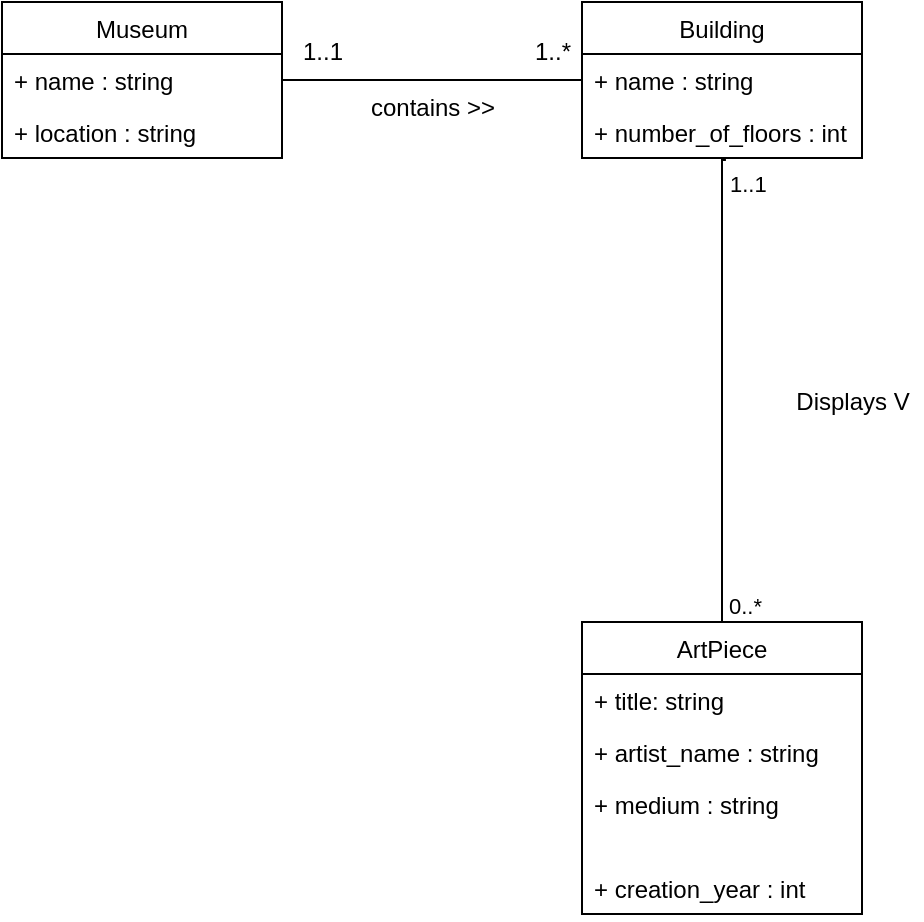 <mxfile version="16.5.3" type="github" pages="2"><diagram id="YKzVc-Pbbdq7oJN-ANTi" name="Page-1"><mxGraphModel dx="946" dy="645" grid="1" gridSize="10" guides="1" tooltips="1" connect="1" arrows="1" fold="1" page="1" pageScale="1" pageWidth="850" pageHeight="1100" math="0" shadow="0"><root><mxCell id="0"/><mxCell id="1" parent="0"/><mxCell id="_PT2yexFk0ipniCqg75b-3" value="Museum" style="swimlane;fontStyle=0;childLayout=stackLayout;horizontal=1;startSize=26;fillColor=none;horizontalStack=0;resizeParent=1;resizeParentMax=0;resizeLast=0;collapsible=1;marginBottom=0;" vertex="1" parent="1"><mxGeometry x="80" y="80" width="140" height="78" as="geometry"/></mxCell><mxCell id="_PT2yexFk0ipniCqg75b-4" value="+ name : string&#10;" style="text;strokeColor=none;fillColor=none;align=left;verticalAlign=top;spacingLeft=4;spacingRight=4;overflow=hidden;rotatable=0;points=[[0,0.5],[1,0.5]];portConstraint=eastwest;" vertex="1" parent="_PT2yexFk0ipniCqg75b-3"><mxGeometry y="26" width="140" height="26" as="geometry"/></mxCell><mxCell id="_PT2yexFk0ipniCqg75b-5" value="+ location : string" style="text;strokeColor=none;fillColor=none;align=left;verticalAlign=top;spacingLeft=4;spacingRight=4;overflow=hidden;rotatable=0;points=[[0,0.5],[1,0.5]];portConstraint=eastwest;" vertex="1" parent="_PT2yexFk0ipniCqg75b-3"><mxGeometry y="52" width="140" height="26" as="geometry"/></mxCell><mxCell id="_PT2yexFk0ipniCqg75b-7" value="Building" style="swimlane;fontStyle=0;childLayout=stackLayout;horizontal=1;startSize=26;fillColor=none;horizontalStack=0;resizeParent=1;resizeParentMax=0;resizeLast=0;collapsible=1;marginBottom=0;" vertex="1" parent="1"><mxGeometry x="370" y="80" width="140" height="78" as="geometry"/></mxCell><mxCell id="_PT2yexFk0ipniCqg75b-8" value="+ name : string" style="text;strokeColor=none;fillColor=none;align=left;verticalAlign=top;spacingLeft=4;spacingRight=4;overflow=hidden;rotatable=0;points=[[0,0.5],[1,0.5]];portConstraint=eastwest;" vertex="1" parent="_PT2yexFk0ipniCqg75b-7"><mxGeometry y="26" width="140" height="26" as="geometry"/></mxCell><mxCell id="_PT2yexFk0ipniCqg75b-9" value="+ number_of_floors : int" style="text;strokeColor=none;fillColor=none;align=left;verticalAlign=top;spacingLeft=4;spacingRight=4;overflow=hidden;rotatable=0;points=[[0,0.5],[1,0.5]];portConstraint=eastwest;" vertex="1" parent="_PT2yexFk0ipniCqg75b-7"><mxGeometry y="52" width="140" height="26" as="geometry"/></mxCell><mxCell id="_PT2yexFk0ipniCqg75b-13" value="" style="line;strokeWidth=1;fillColor=none;align=left;verticalAlign=middle;spacingTop=-1;spacingLeft=3;spacingRight=3;rotatable=0;labelPosition=right;points=[];portConstraint=eastwest;" vertex="1" parent="1"><mxGeometry x="220" y="115" width="150" height="8" as="geometry"/></mxCell><mxCell id="_PT2yexFk0ipniCqg75b-14" value="1..1" style="text;html=1;align=center;verticalAlign=middle;resizable=0;points=[];autosize=1;strokeColor=none;fillColor=none;" vertex="1" parent="1"><mxGeometry x="220" y="95" width="40" height="20" as="geometry"/></mxCell><mxCell id="_PT2yexFk0ipniCqg75b-15" value="1..*" style="text;html=1;align=center;verticalAlign=middle;resizable=0;points=[];autosize=1;strokeColor=none;fillColor=none;" vertex="1" parent="1"><mxGeometry x="340" y="95" width="30" height="20" as="geometry"/></mxCell><mxCell id="_PT2yexFk0ipniCqg75b-16" value="ArtPiece" style="swimlane;fontStyle=0;childLayout=stackLayout;horizontal=1;startSize=26;fillColor=none;horizontalStack=0;resizeParent=1;resizeParentMax=0;resizeLast=0;collapsible=1;marginBottom=0;" vertex="1" parent="1"><mxGeometry x="370" y="390" width="140" height="146" as="geometry"/></mxCell><mxCell id="_PT2yexFk0ipniCqg75b-17" value="+ title: string    " style="text;strokeColor=none;fillColor=none;align=left;verticalAlign=top;spacingLeft=4;spacingRight=4;overflow=hidden;rotatable=0;points=[[0,0.5],[1,0.5]];portConstraint=eastwest;" vertex="1" parent="_PT2yexFk0ipniCqg75b-16"><mxGeometry y="26" width="140" height="26" as="geometry"/></mxCell><mxCell id="_PT2yexFk0ipniCqg75b-18" value="+ artist_name : string" style="text;strokeColor=none;fillColor=none;align=left;verticalAlign=top;spacingLeft=4;spacingRight=4;overflow=hidden;rotatable=0;points=[[0,0.5],[1,0.5]];portConstraint=eastwest;" vertex="1" parent="_PT2yexFk0ipniCqg75b-16"><mxGeometry y="52" width="140" height="26" as="geometry"/></mxCell><mxCell id="_PT2yexFk0ipniCqg75b-19" value="+ medium : string" style="text;strokeColor=none;fillColor=none;align=left;verticalAlign=top;spacingLeft=4;spacingRight=4;overflow=hidden;rotatable=0;points=[[0,0.5],[1,0.5]];portConstraint=eastwest;" vertex="1" parent="_PT2yexFk0ipniCqg75b-16"><mxGeometry y="78" width="140" height="42" as="geometry"/></mxCell><mxCell id="_PT2yexFk0ipniCqg75b-27" value="+ creation_year : int" style="text;strokeColor=none;fillColor=none;align=left;verticalAlign=top;spacingLeft=4;spacingRight=4;overflow=hidden;rotatable=0;points=[[0,0.5],[1,0.5]];portConstraint=eastwest;" vertex="1" parent="_PT2yexFk0ipniCqg75b-16"><mxGeometry y="120" width="140" height="26" as="geometry"/></mxCell><mxCell id="_PT2yexFk0ipniCqg75b-22" value="" style="endArrow=none;html=1;edgeStyle=orthogonalEdgeStyle;rounded=0;exitX=0.514;exitY=1.038;exitDx=0;exitDy=0;exitPerimeter=0;entryX=0.5;entryY=0;entryDx=0;entryDy=0;" edge="1" parent="1" source="_PT2yexFk0ipniCqg75b-9" target="_PT2yexFk0ipniCqg75b-16"><mxGeometry relative="1" as="geometry"><mxPoint x="340" y="330" as="sourcePoint"/><mxPoint x="820" y="250" as="targetPoint"/><Array as="points"><mxPoint x="440" y="159"/></Array></mxGeometry></mxCell><mxCell id="_PT2yexFk0ipniCqg75b-23" value="1..1" style="edgeLabel;resizable=0;html=1;align=left;verticalAlign=bottom;" connectable="0" vertex="1" parent="_PT2yexFk0ipniCqg75b-22"><mxGeometry x="-1" relative="1" as="geometry"><mxPoint y="21" as="offset"/></mxGeometry></mxCell><mxCell id="_PT2yexFk0ipniCqg75b-24" value="0..*" style="edgeLabel;resizable=0;html=1;align=right;verticalAlign=bottom;" connectable="0" vertex="1" parent="_PT2yexFk0ipniCqg75b-22"><mxGeometry x="1" relative="1" as="geometry"><mxPoint x="20" as="offset"/></mxGeometry></mxCell><mxCell id="_PT2yexFk0ipniCqg75b-25" value="Displays V" style="text;html=1;align=center;verticalAlign=middle;resizable=0;points=[];autosize=1;strokeColor=none;fillColor=none;" vertex="1" parent="1"><mxGeometry x="470" y="270" width="70" height="20" as="geometry"/></mxCell><mxCell id="_PT2yexFk0ipniCqg75b-28" value="contains &amp;gt;&amp;gt;" style="text;html=1;align=center;verticalAlign=middle;resizable=0;points=[];autosize=1;strokeColor=none;fillColor=none;" vertex="1" parent="1"><mxGeometry x="255" y="123" width="80" height="20" as="geometry"/></mxCell></root></mxGraphModel></diagram><diagram id="dhXSDvikbeh6F47ozkRc" name="Page-2"><mxGraphModel dx="946" dy="645" grid="1" gridSize="10" guides="1" tooltips="1" connect="1" arrows="1" fold="1" page="1" pageScale="1" pageWidth="850" pageHeight="1100" math="0" shadow="0"><root><mxCell id="QXNAnUsSAYsdnmBFA_Q5-0"/><mxCell id="QXNAnUsSAYsdnmBFA_Q5-1" parent="QXNAnUsSAYsdnmBFA_Q5-0"/><mxCell id="QXNAnUsSAYsdnmBFA_Q5-2" value="Museums" style="text;html=1;align=center;verticalAlign=middle;resizable=0;points=[];autosize=1;strokeColor=none;fillColor=none;fontStyle=1" vertex="1" parent="QXNAnUsSAYsdnmBFA_Q5-1"><mxGeometry x="40" y="40" width="70" height="20" as="geometry"/></mxCell><mxCell id="QXNAnUsSAYsdnmBFA_Q5-3" value="name" style="whiteSpace=wrap;html=1;" vertex="1" parent="QXNAnUsSAYsdnmBFA_Q5-1"><mxGeometry x="120" y="60" width="80" height="20" as="geometry"/></mxCell><mxCell id="QXNAnUsSAYsdnmBFA_Q5-4" value="location" style="whiteSpace=wrap;html=1;" vertex="1" parent="QXNAnUsSAYsdnmBFA_Q5-1"><mxGeometry x="200" y="60" width="120" height="20" as="geometry"/></mxCell><mxCell id="QXNAnUsSAYsdnmBFA_Q5-6" value="UK" style="whiteSpace=wrap;html=1;fillColor=#d5e8d4;strokeColor=#82b366;" vertex="1" parent="QXNAnUsSAYsdnmBFA_Q5-1"><mxGeometry x="120" y="80" width="200" height="20" as="geometry"/></mxCell><mxCell id="QXNAnUsSAYsdnmBFA_Q5-7" value="&lt;b&gt;Buildings&lt;/b&gt;" style="text;html=1;align=center;verticalAlign=middle;resizable=0;points=[];autosize=1;strokeColor=none;fillColor=none;" vertex="1" parent="QXNAnUsSAYsdnmBFA_Q5-1"><mxGeometry x="40" y="190" width="70" height="20" as="geometry"/></mxCell><mxCell id="QXNAnUsSAYsdnmBFA_Q5-8" value="name" style="whiteSpace=wrap;html=1;" vertex="1" parent="QXNAnUsSAYsdnmBFA_Q5-1"><mxGeometry x="120" y="210" width="80" height="20" as="geometry"/></mxCell><mxCell id="QXNAnUsSAYsdnmBFA_Q5-9" value="numbers_of_floors" style="whiteSpace=wrap;html=1;" vertex="1" parent="QXNAnUsSAYsdnmBFA_Q5-1"><mxGeometry x="300" y="210" width="120" height="20" as="geometry"/></mxCell><mxCell id="QXNAnUsSAYsdnmBFA_Q5-10" value="museum_id" style="whiteSpace=wrap;html=1;" vertex="1" parent="QXNAnUsSAYsdnmBFA_Q5-1"><mxGeometry x="200" y="210" width="100" height="20" as="geometry"/></mxCell><mxCell id="QXNAnUsSAYsdnmBFA_Q5-12" value="FK" style="whiteSpace=wrap;html=1;fillColor=#dae8fc;strokeColor=#6c8ebf;" vertex="1" parent="QXNAnUsSAYsdnmBFA_Q5-1"><mxGeometry x="200" y="190" width="100" height="20" as="geometry"/></mxCell><mxCell id="QXNAnUsSAYsdnmBFA_Q5-14" value="" style="endArrow=none;html=1;edgeStyle=orthogonalEdgeStyle;rounded=0;entryX=0.5;entryY=0;entryDx=0;entryDy=0;exitX=0.5;exitY=1;exitDx=0;exitDy=0;" edge="1" parent="QXNAnUsSAYsdnmBFA_Q5-1" source="QXNAnUsSAYsdnmBFA_Q5-47" target="QXNAnUsSAYsdnmBFA_Q5-12"><mxGeometry relative="1" as="geometry"><mxPoint x="120" y="120" as="sourcePoint"/><mxPoint x="500" y="330" as="targetPoint"/><Array as="points"><mxPoint x="80" y="140"/><mxPoint x="160" y="140"/><mxPoint x="160" y="180"/></Array></mxGeometry></mxCell><mxCell id="QXNAnUsSAYsdnmBFA_Q5-15" value="1..1" style="edgeLabel;resizable=0;html=1;align=left;verticalAlign=bottom;" connectable="0" vertex="1" parent="QXNAnUsSAYsdnmBFA_Q5-14"><mxGeometry x="-1" relative="1" as="geometry"><mxPoint y="20" as="offset"/></mxGeometry></mxCell><mxCell id="QXNAnUsSAYsdnmBFA_Q5-16" value="1..*&lt;span style=&quot;white-space: pre&quot;&gt;&#9;&lt;/span&gt;" style="edgeLabel;resizable=0;html=1;align=right;verticalAlign=bottom;" connectable="0" vertex="1" parent="QXNAnUsSAYsdnmBFA_Q5-14"><mxGeometry x="1" relative="1" as="geometry"><mxPoint x="-10" as="offset"/></mxGeometry></mxCell><mxCell id="QXNAnUsSAYsdnmBFA_Q5-18" value="UK" style="whiteSpace=wrap;html=1;fillColor=#d5e8d4;strokeColor=#82b366;" vertex="1" parent="QXNAnUsSAYsdnmBFA_Q5-1"><mxGeometry x="120" y="230" width="180" height="20" as="geometry"/></mxCell><mxCell id="QXNAnUsSAYsdnmBFA_Q5-21" value="&lt;b&gt;ArtPiece&lt;/b&gt;" style="text;html=1;align=center;verticalAlign=middle;resizable=0;points=[];autosize=1;strokeColor=none;fillColor=none;" vertex="1" parent="QXNAnUsSAYsdnmBFA_Q5-1"><mxGeometry x="40" y="340" width="60" height="20" as="geometry"/></mxCell><mxCell id="QXNAnUsSAYsdnmBFA_Q5-22" value="building_id" style="whiteSpace=wrap;html=1;" vertex="1" parent="QXNAnUsSAYsdnmBFA_Q5-1"><mxGeometry x="360" y="360" width="100" height="20" as="geometry"/></mxCell><mxCell id="QXNAnUsSAYsdnmBFA_Q5-25" value="FK" style="whiteSpace=wrap;html=1;fillColor=#dae8fc;strokeColor=#6c8ebf;" vertex="1" parent="QXNAnUsSAYsdnmBFA_Q5-1"><mxGeometry x="360" y="340" width="100" height="20" as="geometry"/></mxCell><mxCell id="QXNAnUsSAYsdnmBFA_Q5-26" value="title" style="whiteSpace=wrap;html=1;" vertex="1" parent="QXNAnUsSAYsdnmBFA_Q5-1"><mxGeometry x="40" y="360" width="80" height="20" as="geometry"/></mxCell><mxCell id="QXNAnUsSAYsdnmBFA_Q5-33" value="artist_name" style="whiteSpace=wrap;html=1;" vertex="1" parent="QXNAnUsSAYsdnmBFA_Q5-1"><mxGeometry x="120" y="360" width="80" height="20" as="geometry"/></mxCell><mxCell id="QXNAnUsSAYsdnmBFA_Q5-35" value="medium" style="whiteSpace=wrap;html=1;" vertex="1" parent="QXNAnUsSAYsdnmBFA_Q5-1"><mxGeometry x="200" y="360" width="80" height="20" as="geometry"/></mxCell><mxCell id="QXNAnUsSAYsdnmBFA_Q5-36" value="creation_year" style="whiteSpace=wrap;html=1;" vertex="1" parent="QXNAnUsSAYsdnmBFA_Q5-1"><mxGeometry x="280" y="360" width="80" height="20" as="geometry"/></mxCell><mxCell id="QXNAnUsSAYsdnmBFA_Q5-37" value="" style="endArrow=none;html=1;edgeStyle=orthogonalEdgeStyle;rounded=0;exitX=0.5;exitY=1;exitDx=0;exitDy=0;entryX=0.5;entryY=0;entryDx=0;entryDy=0;" edge="1" parent="QXNAnUsSAYsdnmBFA_Q5-1" source="QXNAnUsSAYsdnmBFA_Q5-52" target="QXNAnUsSAYsdnmBFA_Q5-25"><mxGeometry relative="1" as="geometry"><mxPoint x="430" y="290" as="sourcePoint"/><mxPoint x="590" y="290" as="targetPoint"/><Array as="points"><mxPoint x="80" y="295"/><mxPoint x="410" y="295"/></Array></mxGeometry></mxCell><mxCell id="QXNAnUsSAYsdnmBFA_Q5-38" value="1..1" style="edgeLabel;resizable=0;html=1;align=left;verticalAlign=bottom;" connectable="0" vertex="1" parent="QXNAnUsSAYsdnmBFA_Q5-37"><mxGeometry x="-1" relative="1" as="geometry"><mxPoint x="45" y="20" as="offset"/></mxGeometry></mxCell><mxCell id="QXNAnUsSAYsdnmBFA_Q5-39" value="1..*" style="edgeLabel;resizable=0;html=1;align=right;verticalAlign=bottom;" connectable="0" vertex="1" parent="QXNAnUsSAYsdnmBFA_Q5-37"><mxGeometry x="1" relative="1" as="geometry"/></mxCell><mxCell id="QXNAnUsSAYsdnmBFA_Q5-40" value="&lt;br&gt;Parent/Child Relation&lt;br&gt;-define what is unique&amp;nbsp;&lt;br&gt;-parent tells child which columns to copy" style="text;html=1;align=left;verticalAlign=middle;resizable=0;points=[];autosize=1;strokeColor=none;fillColor=none;fontColor=#000099;" vertex="1" parent="QXNAnUsSAYsdnmBFA_Q5-1"><mxGeometry x="605" y="80" width="230" height="60" as="geometry"/></mxCell><mxCell id="QXNAnUsSAYsdnmBFA_Q5-41" value="PK" style="whiteSpace=wrap;html=1;fillColor=#fff2cc;strokeColor=#d6b656;" vertex="1" parent="QXNAnUsSAYsdnmBFA_Q5-1"><mxGeometry x="40" y="380" width="320" height="20" as="geometry"/></mxCell><mxCell id="QXNAnUsSAYsdnmBFA_Q5-42" value="&lt;font color=&quot;#99004d&quot;&gt;1. Museum of Latin American Art, Long Beach CA&lt;/font&gt;" style="text;html=1;align=center;verticalAlign=middle;resizable=0;points=[];autosize=1;strokeColor=none;fillColor=none;fontColor=#000099;" vertex="1" parent="QXNAnUsSAYsdnmBFA_Q5-1"><mxGeometry x="335" y="50" width="280" height="20" as="geometry"/></mxCell><mxCell id="QXNAnUsSAYsdnmBFA_Q5-43" value="Entrance Hall, Museum of Latin American Art, Long Beach CA" style="text;html=1;align=center;verticalAlign=middle;resizable=0;points=[];autosize=1;strokeColor=none;fillColor=none;fontColor=#000000;" vertex="1" parent="QXNAnUsSAYsdnmBFA_Q5-1"><mxGeometry x="440" y="200" width="350" height="20" as="geometry"/></mxCell><mxCell id="QXNAnUsSAYsdnmBFA_Q5-45" value="museum_id" style="whiteSpace=wrap;html=1;" vertex="1" parent="QXNAnUsSAYsdnmBFA_Q5-1"><mxGeometry x="40" y="60" width="80" height="20" as="geometry"/></mxCell><mxCell id="QXNAnUsSAYsdnmBFA_Q5-47" value="PK" style="whiteSpace=wrap;html=1;fillColor=#fff2cc;strokeColor=#d6b656;" vertex="1" parent="QXNAnUsSAYsdnmBFA_Q5-1"><mxGeometry x="40" y="80" width="80" height="20" as="geometry"/></mxCell><mxCell id="QXNAnUsSAYsdnmBFA_Q5-48" value="&lt;font color=&quot;#00994d&quot;&gt;&lt;span&gt;UK - Unique Key&lt;/span&gt;&lt;/font&gt;" style="text;html=1;align=center;verticalAlign=middle;resizable=0;points=[];autosize=1;strokeColor=none;fillColor=none;fontColor=#000000;" vertex="1" parent="QXNAnUsSAYsdnmBFA_Q5-1"><mxGeometry x="605" y="80" width="100" height="20" as="geometry"/></mxCell><mxCell id="QXNAnUsSAYsdnmBFA_Q5-49" value="&lt;font color=&quot;#99004d&quot;&gt;Surogate&amp;nbsp;&lt;br&gt;&lt;div&gt;- not natural&lt;/div&gt;&lt;div&gt;&amp;nbsp; EX: museum_id&lt;/div&gt;&lt;/font&gt;" style="text;html=1;align=left;verticalAlign=middle;resizable=0;points=[];autosize=1;strokeColor=none;fillColor=none;fontColor=#00994D;" vertex="1" parent="QXNAnUsSAYsdnmBFA_Q5-1"><mxGeometry x="605" y="140" width="110" height="50" as="geometry"/></mxCell><mxCell id="QXNAnUsSAYsdnmBFA_Q5-51" value="building_id" style="whiteSpace=wrap;html=1;" vertex="1" parent="QXNAnUsSAYsdnmBFA_Q5-1"><mxGeometry x="40" y="210" width="80" height="20" as="geometry"/></mxCell><mxCell id="QXNAnUsSAYsdnmBFA_Q5-52" value="PK" style="whiteSpace=wrap;html=1;fillColor=#fff2cc;strokeColor=#d6b656;" vertex="1" parent="QXNAnUsSAYsdnmBFA_Q5-1"><mxGeometry x="40" y="230" width="80" height="20" as="geometry"/></mxCell><mxCell id="QXNAnUsSAYsdnmBFA_Q5-54" value="&lt;font color=&quot;#99004d&quot;&gt;2. Museum of Latin American Art, Long Beach CA&lt;/font&gt;" style="text;html=1;align=center;verticalAlign=middle;resizable=0;points=[];autosize=1;strokeColor=none;fillColor=none;fontColor=#000099;" vertex="1" parent="QXNAnUsSAYsdnmBFA_Q5-1"><mxGeometry x="335" y="70" width="280" height="20" as="geometry"/></mxCell><mxCell id="QXNAnUsSAYsdnmBFA_Q5-55" value="Entrance Hall 1, 1&lt;br&gt;Exhibition hall 1, 3" style="text;html=1;align=center;verticalAlign=middle;resizable=0;points=[];autosize=1;strokeColor=none;fillColor=none;fontColor=#99004D;" vertex="1" parent="QXNAnUsSAYsdnmBFA_Q5-1"><mxGeometry x="505" y="220" width="110" height="30" as="geometry"/></mxCell><mxCell id="QXNAnUsSAYsdnmBFA_Q5-56" value="&lt;span style=&quot;color: rgb(153 , 0 , 77) ; font-family: &amp;#34;helvetica&amp;#34; ; font-size: 12px ; font-style: normal ; font-weight: normal ; letter-spacing: normal ; text-align: center ; text-indent: 0px ; text-transform: none ; word-spacing: 0px ; background-color: rgb(248 , 249 , 250) ; text-decoration: none ; display: inline ; float: none&quot;&gt;&amp;nbsp;Museum of Latin American Art, Long Beach CA&lt;/span&gt;" style="text;whiteSpace=wrap;html=1;fontColor=#99004D;" vertex="1" parent="QXNAnUsSAYsdnmBFA_Q5-1"><mxGeometry x="330" y="20" width="290" height="30" as="geometry"/></mxCell></root></mxGraphModel></diagram></mxfile>